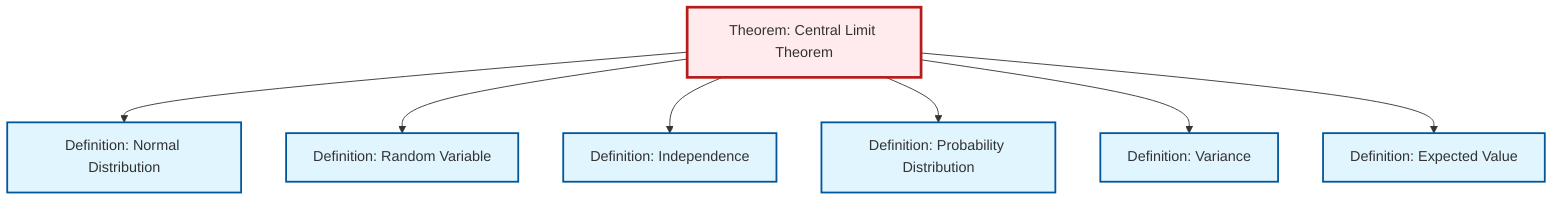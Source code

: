 graph TD
    classDef definition fill:#e1f5fe,stroke:#01579b,stroke-width:2px
    classDef theorem fill:#f3e5f5,stroke:#4a148c,stroke-width:2px
    classDef axiom fill:#fff3e0,stroke:#e65100,stroke-width:2px
    classDef example fill:#e8f5e9,stroke:#1b5e20,stroke-width:2px
    classDef current fill:#ffebee,stroke:#b71c1c,stroke-width:3px
    def-normal-distribution["Definition: Normal Distribution"]:::definition
    thm-central-limit["Theorem: Central Limit Theorem"]:::theorem
    def-probability-distribution["Definition: Probability Distribution"]:::definition
    def-random-variable["Definition: Random Variable"]:::definition
    def-variance["Definition: Variance"]:::definition
    def-independence["Definition: Independence"]:::definition
    def-expectation["Definition: Expected Value"]:::definition
    thm-central-limit --> def-normal-distribution
    thm-central-limit --> def-random-variable
    thm-central-limit --> def-independence
    thm-central-limit --> def-probability-distribution
    thm-central-limit --> def-variance
    thm-central-limit --> def-expectation
    class thm-central-limit current